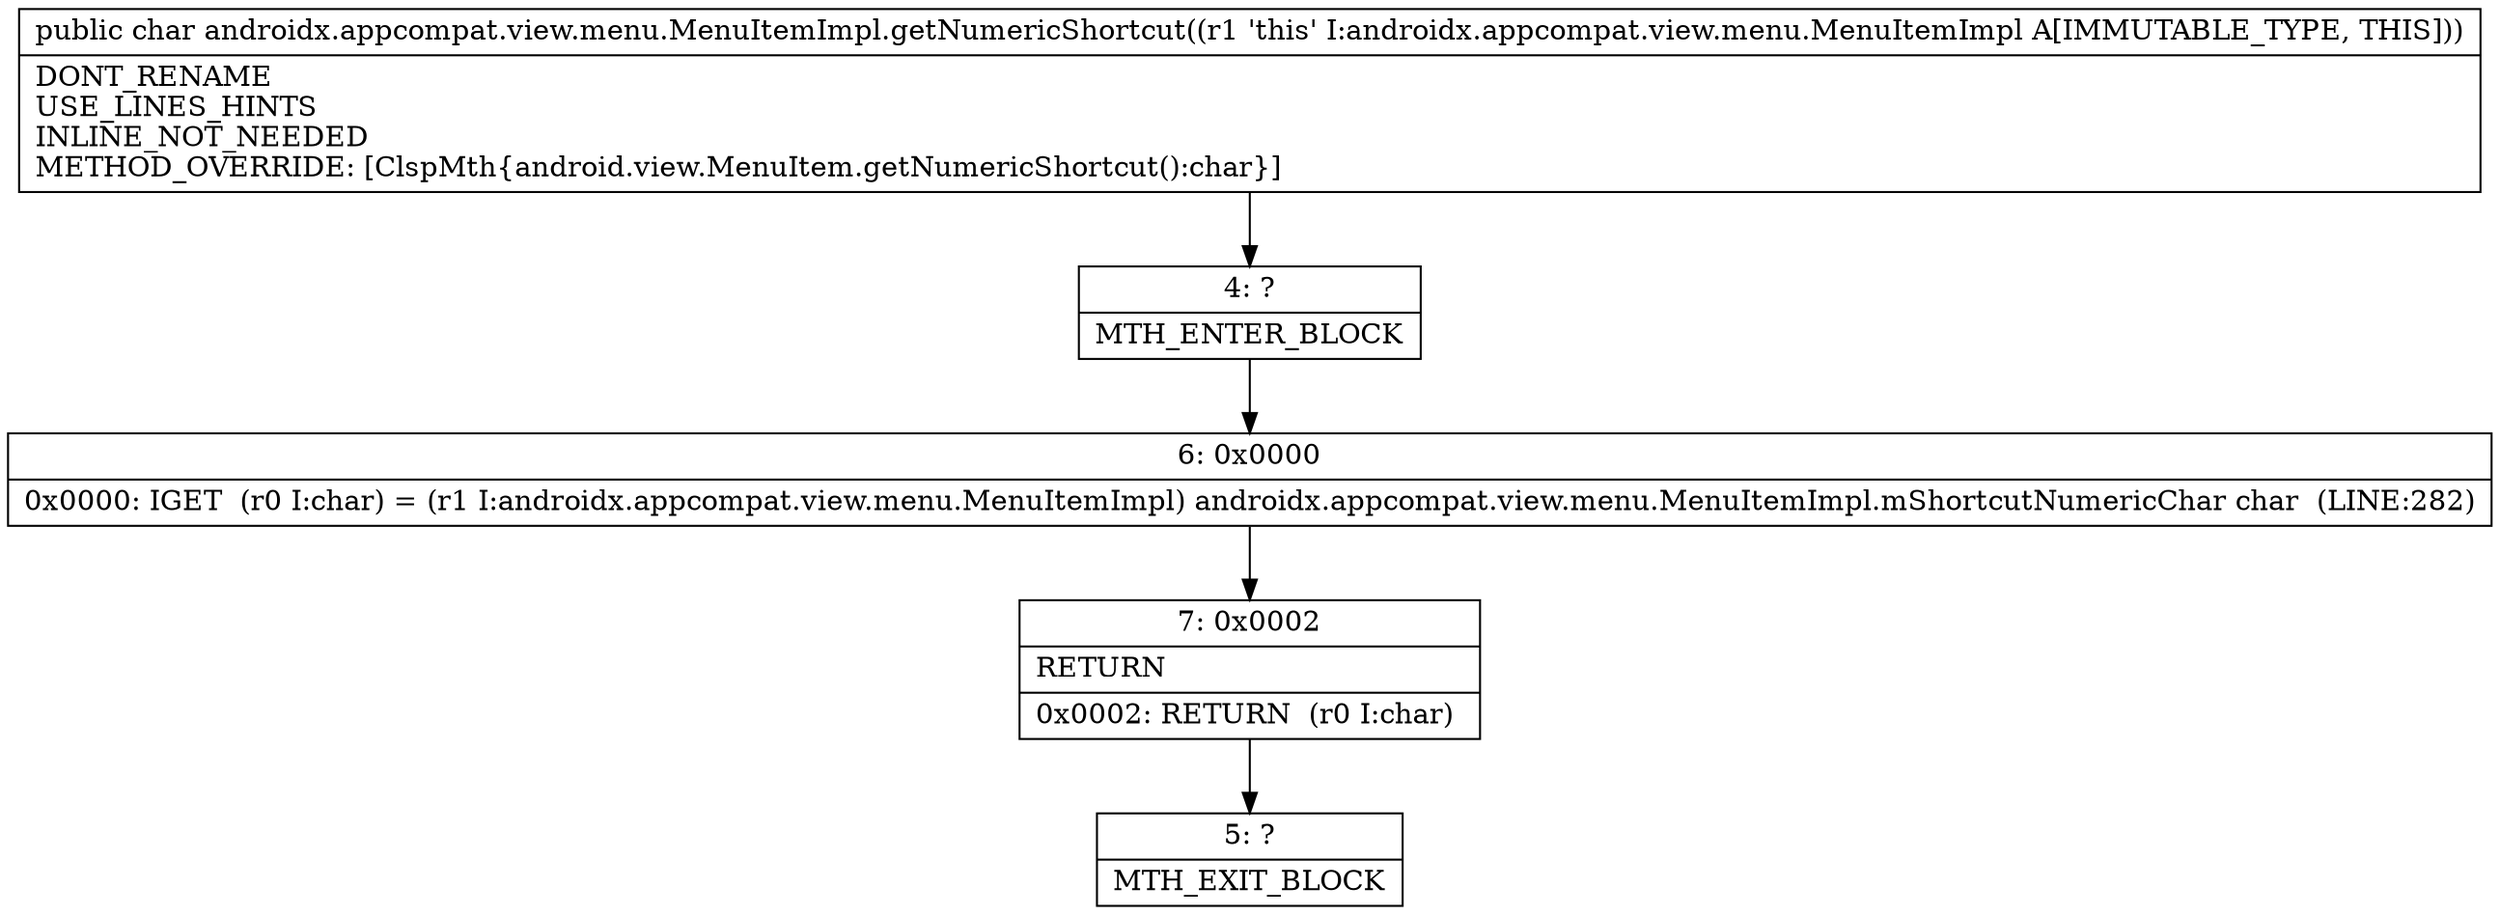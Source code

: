 digraph "CFG forandroidx.appcompat.view.menu.MenuItemImpl.getNumericShortcut()C" {
Node_4 [shape=record,label="{4\:\ ?|MTH_ENTER_BLOCK\l}"];
Node_6 [shape=record,label="{6\:\ 0x0000|0x0000: IGET  (r0 I:char) = (r1 I:androidx.appcompat.view.menu.MenuItemImpl) androidx.appcompat.view.menu.MenuItemImpl.mShortcutNumericChar char  (LINE:282)\l}"];
Node_7 [shape=record,label="{7\:\ 0x0002|RETURN\l|0x0002: RETURN  (r0 I:char) \l}"];
Node_5 [shape=record,label="{5\:\ ?|MTH_EXIT_BLOCK\l}"];
MethodNode[shape=record,label="{public char androidx.appcompat.view.menu.MenuItemImpl.getNumericShortcut((r1 'this' I:androidx.appcompat.view.menu.MenuItemImpl A[IMMUTABLE_TYPE, THIS]))  | DONT_RENAME\lUSE_LINES_HINTS\lINLINE_NOT_NEEDED\lMETHOD_OVERRIDE: [ClspMth\{android.view.MenuItem.getNumericShortcut():char\}]\l}"];
MethodNode -> Node_4;Node_4 -> Node_6;
Node_6 -> Node_7;
Node_7 -> Node_5;
}

